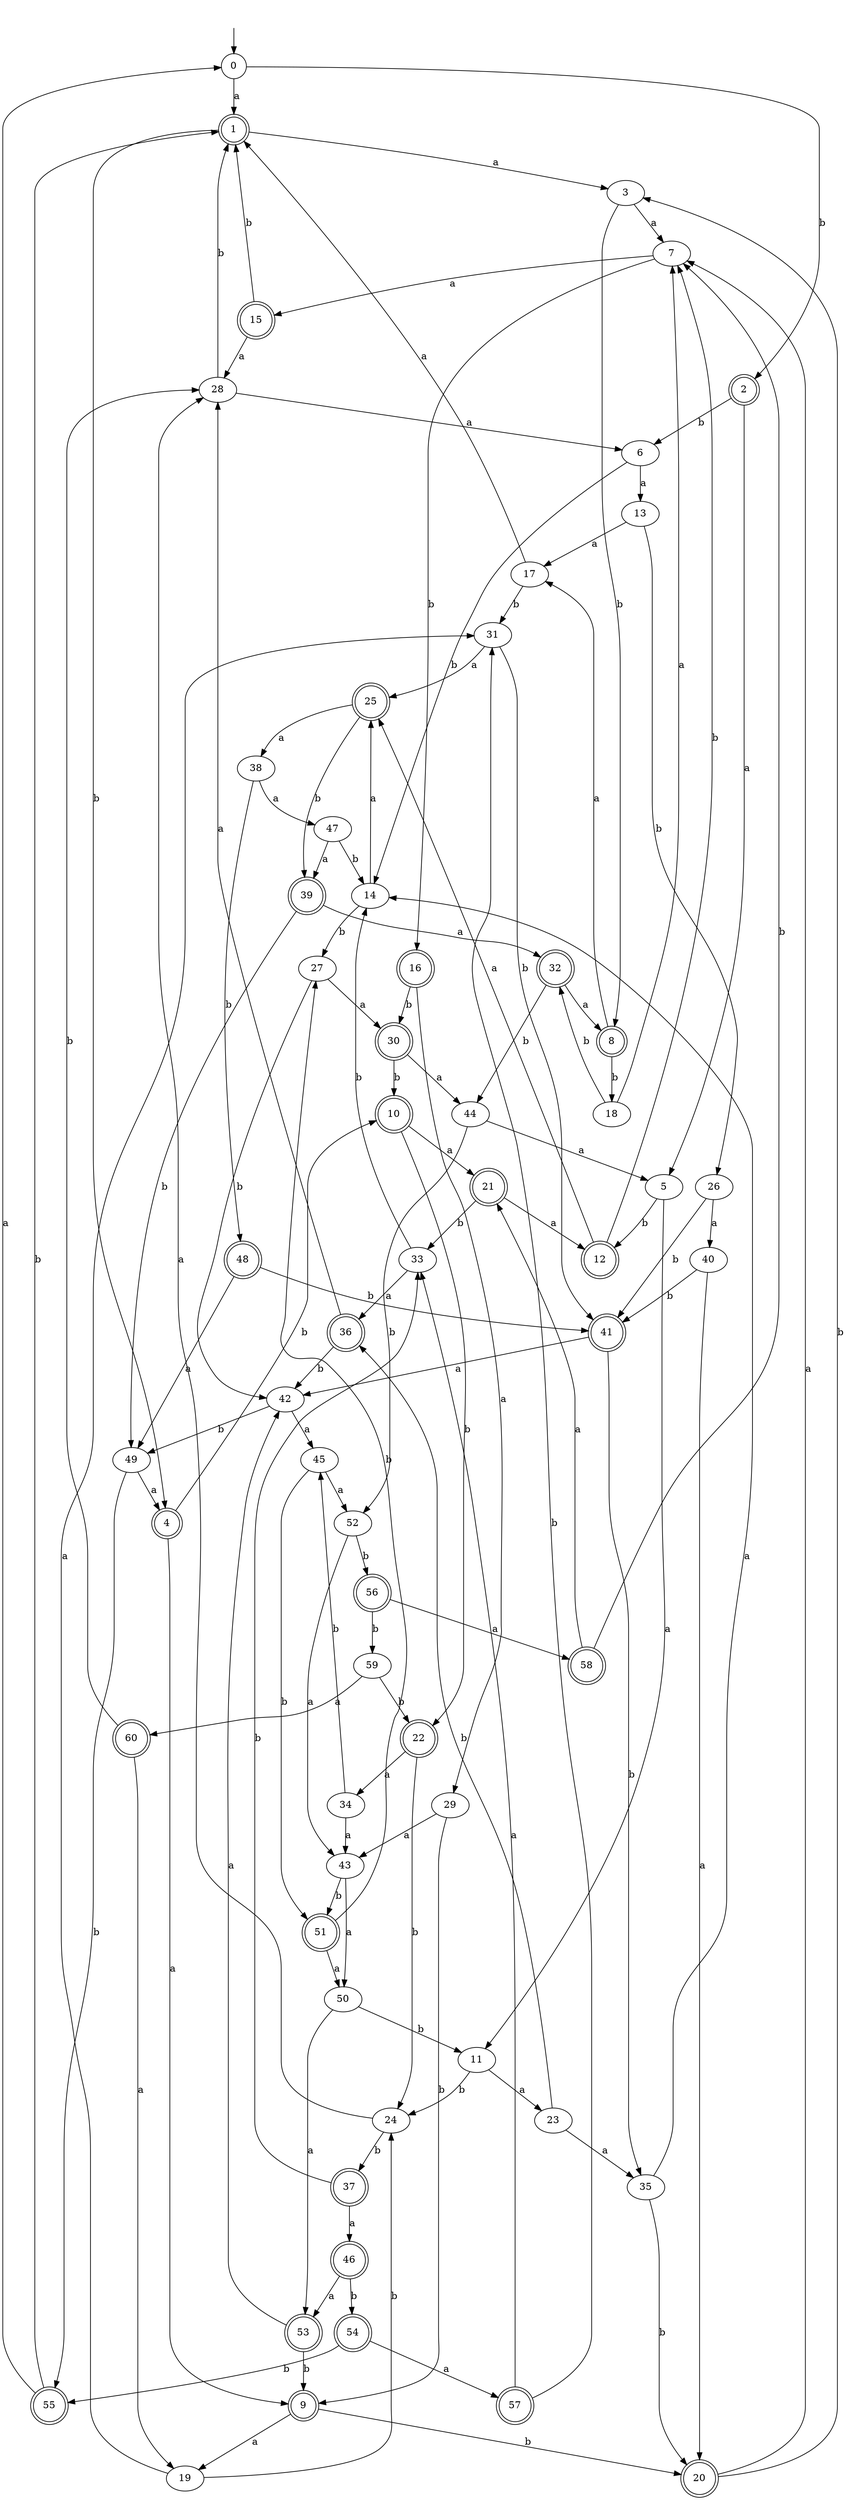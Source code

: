 digraph RandomDFA {
  __start0 [label="", shape=none];
  __start0 -> 0 [label=""];
  0 [shape=circle]
  0 -> 1 [label="a"]
  0 -> 2 [label="b"]
  1 [shape=doublecircle]
  1 -> 3 [label="a"]
  1 -> 4 [label="b"]
  2 [shape=doublecircle]
  2 -> 5 [label="a"]
  2 -> 6 [label="b"]
  3
  3 -> 7 [label="a"]
  3 -> 8 [label="b"]
  4 [shape=doublecircle]
  4 -> 9 [label="a"]
  4 -> 10 [label="b"]
  5
  5 -> 11 [label="a"]
  5 -> 12 [label="b"]
  6
  6 -> 13 [label="a"]
  6 -> 14 [label="b"]
  7
  7 -> 15 [label="a"]
  7 -> 16 [label="b"]
  8 [shape=doublecircle]
  8 -> 17 [label="a"]
  8 -> 18 [label="b"]
  9 [shape=doublecircle]
  9 -> 19 [label="a"]
  9 -> 20 [label="b"]
  10 [shape=doublecircle]
  10 -> 21 [label="a"]
  10 -> 22 [label="b"]
  11
  11 -> 23 [label="a"]
  11 -> 24 [label="b"]
  12 [shape=doublecircle]
  12 -> 25 [label="a"]
  12 -> 7 [label="b"]
  13
  13 -> 17 [label="a"]
  13 -> 26 [label="b"]
  14
  14 -> 25 [label="a"]
  14 -> 27 [label="b"]
  15 [shape=doublecircle]
  15 -> 28 [label="a"]
  15 -> 1 [label="b"]
  16 [shape=doublecircle]
  16 -> 29 [label="a"]
  16 -> 30 [label="b"]
  17
  17 -> 1 [label="a"]
  17 -> 31 [label="b"]
  18
  18 -> 7 [label="a"]
  18 -> 32 [label="b"]
  19
  19 -> 31 [label="a"]
  19 -> 24 [label="b"]
  20 [shape=doublecircle]
  20 -> 7 [label="a"]
  20 -> 3 [label="b"]
  21 [shape=doublecircle]
  21 -> 12 [label="a"]
  21 -> 33 [label="b"]
  22 [shape=doublecircle]
  22 -> 34 [label="a"]
  22 -> 24 [label="b"]
  23
  23 -> 35 [label="a"]
  23 -> 36 [label="b"]
  24
  24 -> 28 [label="a"]
  24 -> 37 [label="b"]
  25 [shape=doublecircle]
  25 -> 38 [label="a"]
  25 -> 39 [label="b"]
  26
  26 -> 40 [label="a"]
  26 -> 41 [label="b"]
  27
  27 -> 30 [label="a"]
  27 -> 42 [label="b"]
  28
  28 -> 6 [label="a"]
  28 -> 1 [label="b"]
  29
  29 -> 43 [label="a"]
  29 -> 9 [label="b"]
  30 [shape=doublecircle]
  30 -> 44 [label="a"]
  30 -> 10 [label="b"]
  31
  31 -> 25 [label="a"]
  31 -> 41 [label="b"]
  32 [shape=doublecircle]
  32 -> 8 [label="a"]
  32 -> 44 [label="b"]
  33
  33 -> 36 [label="a"]
  33 -> 14 [label="b"]
  34
  34 -> 43 [label="a"]
  34 -> 45 [label="b"]
  35
  35 -> 14 [label="a"]
  35 -> 20 [label="b"]
  36 [shape=doublecircle]
  36 -> 28 [label="a"]
  36 -> 42 [label="b"]
  37 [shape=doublecircle]
  37 -> 46 [label="a"]
  37 -> 33 [label="b"]
  38
  38 -> 47 [label="a"]
  38 -> 48 [label="b"]
  39 [shape=doublecircle]
  39 -> 32 [label="a"]
  39 -> 49 [label="b"]
  40
  40 -> 20 [label="a"]
  40 -> 41 [label="b"]
  41 [shape=doublecircle]
  41 -> 42 [label="a"]
  41 -> 35 [label="b"]
  42
  42 -> 45 [label="a"]
  42 -> 49 [label="b"]
  43
  43 -> 50 [label="a"]
  43 -> 51 [label="b"]
  44
  44 -> 5 [label="a"]
  44 -> 52 [label="b"]
  45
  45 -> 52 [label="a"]
  45 -> 51 [label="b"]
  46 [shape=doublecircle]
  46 -> 53 [label="a"]
  46 -> 54 [label="b"]
  47
  47 -> 39 [label="a"]
  47 -> 14 [label="b"]
  48 [shape=doublecircle]
  48 -> 49 [label="a"]
  48 -> 41 [label="b"]
  49
  49 -> 4 [label="a"]
  49 -> 55 [label="b"]
  50
  50 -> 53 [label="a"]
  50 -> 11 [label="b"]
  51 [shape=doublecircle]
  51 -> 50 [label="a"]
  51 -> 27 [label="b"]
  52
  52 -> 43 [label="a"]
  52 -> 56 [label="b"]
  53 [shape=doublecircle]
  53 -> 42 [label="a"]
  53 -> 9 [label="b"]
  54 [shape=doublecircle]
  54 -> 57 [label="a"]
  54 -> 55 [label="b"]
  55 [shape=doublecircle]
  55 -> 0 [label="a"]
  55 -> 1 [label="b"]
  56 [shape=doublecircle]
  56 -> 58 [label="a"]
  56 -> 59 [label="b"]
  57 [shape=doublecircle]
  57 -> 33 [label="a"]
  57 -> 31 [label="b"]
  58 [shape=doublecircle]
  58 -> 21 [label="a"]
  58 -> 7 [label="b"]
  59
  59 -> 60 [label="a"]
  59 -> 22 [label="b"]
  60 [shape=doublecircle]
  60 -> 19 [label="a"]
  60 -> 28 [label="b"]
}
